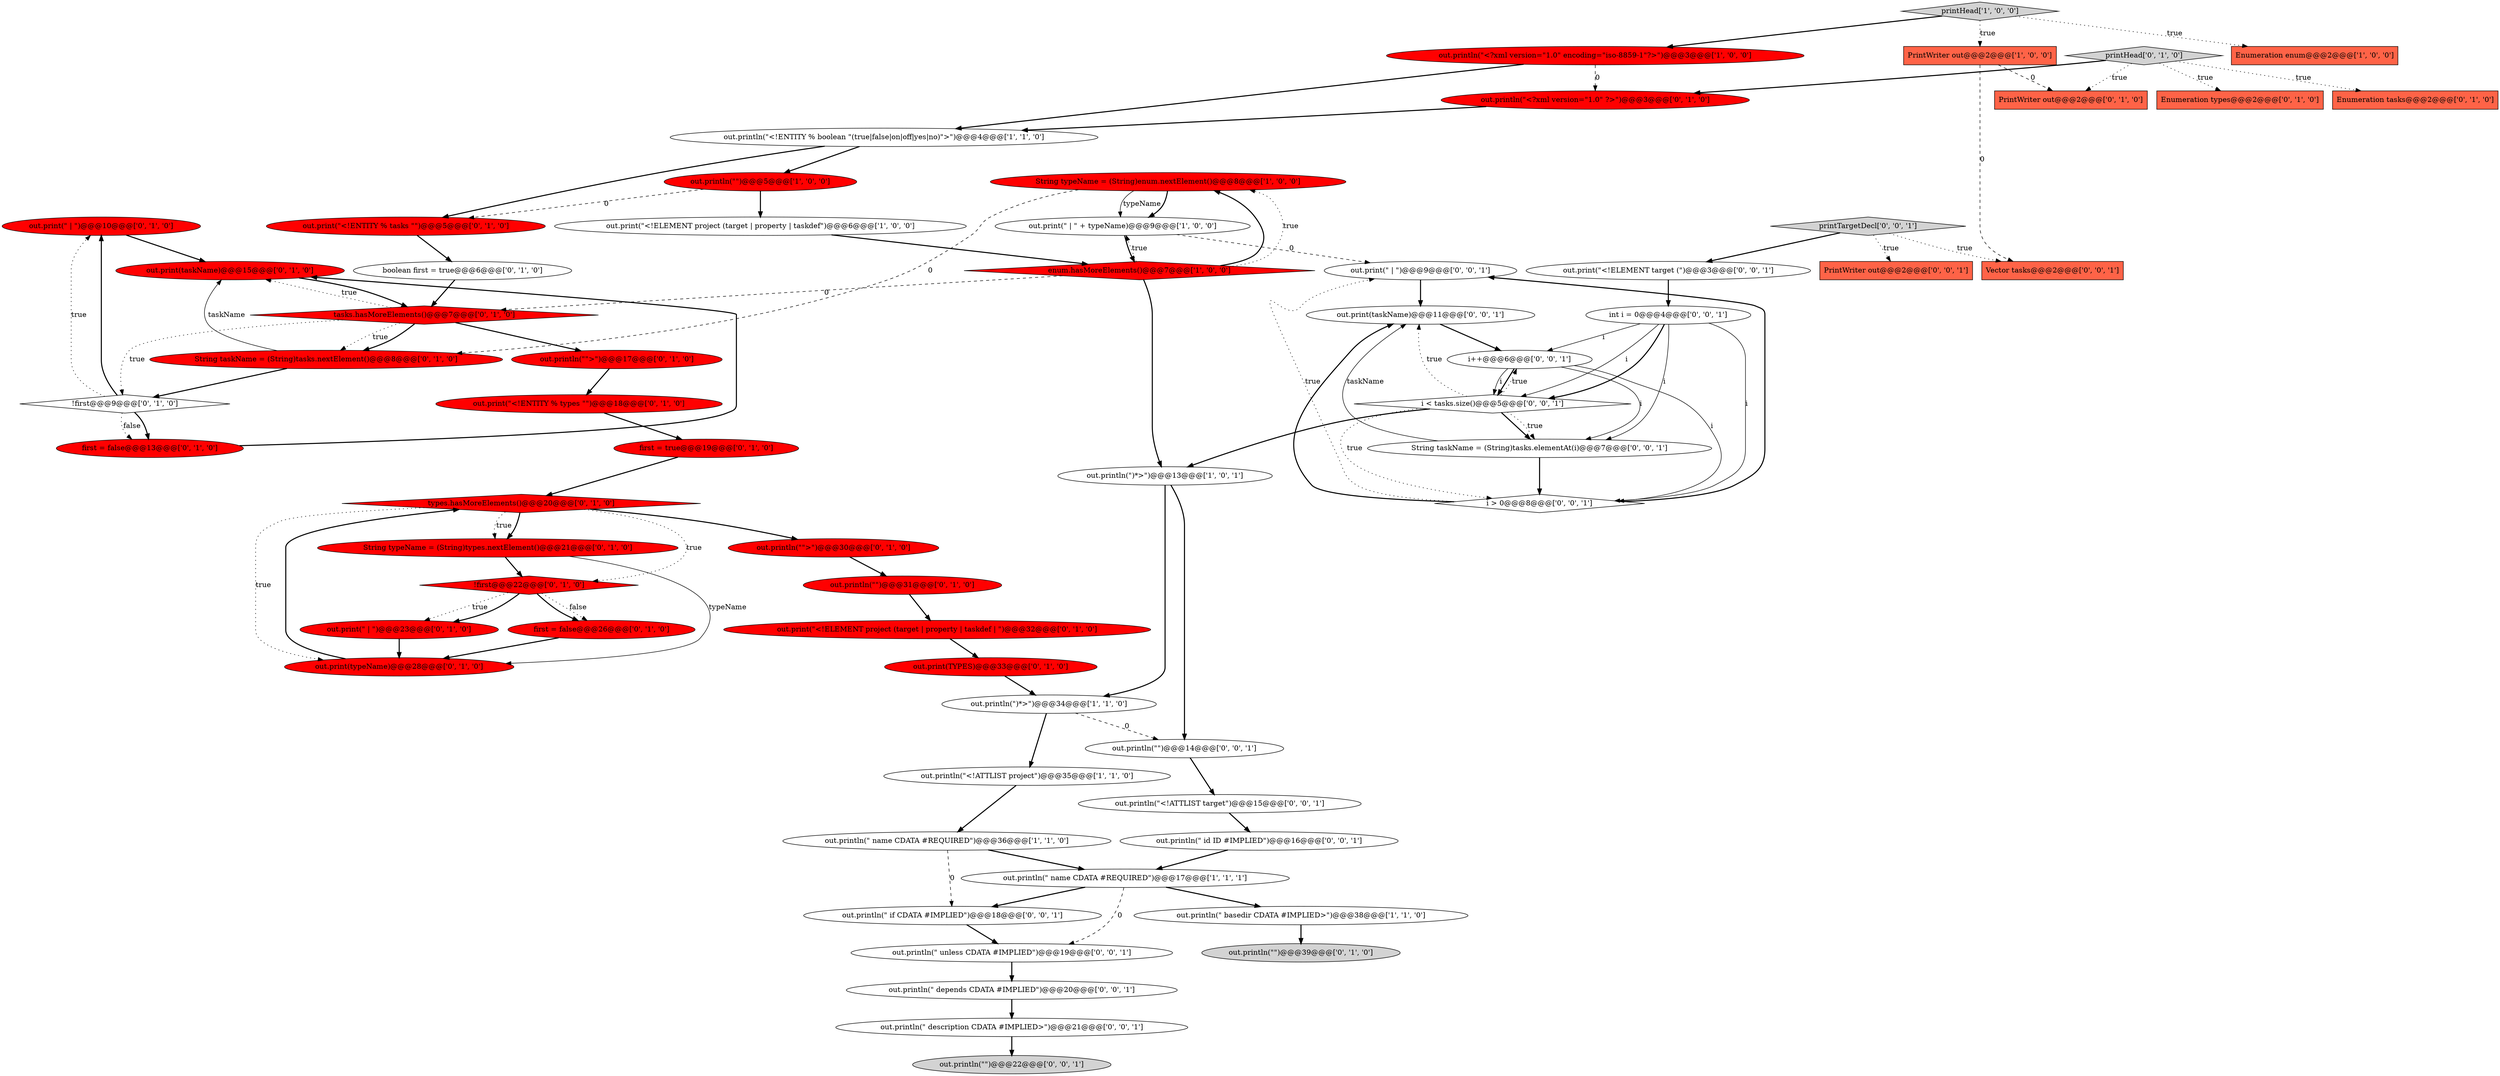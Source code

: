 digraph {
37 [style = filled, label = "out.print(\" | \")@@@10@@@['0', '1', '0']", fillcolor = red, shape = ellipse image = "AAA1AAABBB2BBB"];
5 [style = filled, label = "out.println(\" basedir CDATA #IMPLIED>\")@@@38@@@['1', '1', '0']", fillcolor = white, shape = ellipse image = "AAA0AAABBB1BBB"];
57 [style = filled, label = "out.println(\" unless CDATA #IMPLIED\")@@@19@@@['0', '0', '1']", fillcolor = white, shape = ellipse image = "AAA0AAABBB3BBB"];
38 [style = filled, label = "out.print(TYPES)@@@33@@@['0', '1', '0']", fillcolor = red, shape = ellipse image = "AAA1AAABBB2BBB"];
31 [style = filled, label = "Enumeration types@@@2@@@['0', '1', '0']", fillcolor = tomato, shape = box image = "AAA0AAABBB2BBB"];
11 [style = filled, label = "out.println(\"<!ENTITY % boolean \"(true|false|on|off|yes|no)\">\")@@@4@@@['1', '1', '0']", fillcolor = white, shape = ellipse image = "AAA0AAABBB1BBB"];
56 [style = filled, label = "PrintWriter out@@@2@@@['0', '0', '1']", fillcolor = tomato, shape = box image = "AAA0AAABBB3BBB"];
32 [style = filled, label = "out.print(\" | \")@@@23@@@['0', '1', '0']", fillcolor = red, shape = ellipse image = "AAA1AAABBB2BBB"];
9 [style = filled, label = "out.print(\"<!ELEMENT project (target | property | taskdef\")@@@6@@@['1', '0', '0']", fillcolor = white, shape = ellipse image = "AAA0AAABBB1BBB"];
10 [style = filled, label = "out.println(\"<?xml version=\"1.0\" encoding=\"iso-8859-1\"?>\")@@@3@@@['1', '0', '0']", fillcolor = red, shape = ellipse image = "AAA1AAABBB1BBB"];
15 [style = filled, label = "out.println(\" name CDATA #REQUIRED\")@@@36@@@['1', '1', '0']", fillcolor = white, shape = ellipse image = "AAA0AAABBB1BBB"];
53 [style = filled, label = "i < tasks.size()@@@5@@@['0', '0', '1']", fillcolor = white, shape = diamond image = "AAA0AAABBB3BBB"];
21 [style = filled, label = "out.print(taskName)@@@15@@@['0', '1', '0']", fillcolor = red, shape = ellipse image = "AAA1AAABBB2BBB"];
48 [style = filled, label = "out.print(\"<!ELEMENT target (\")@@@3@@@['0', '0', '1']", fillcolor = white, shape = ellipse image = "AAA0AAABBB3BBB"];
13 [style = filled, label = "out.print(\" | \" + typeName)@@@9@@@['1', '0', '0']", fillcolor = white, shape = ellipse image = "AAA0AAABBB1BBB"];
27 [style = filled, label = "String taskName = (String)tasks.nextElement()@@@8@@@['0', '1', '0']", fillcolor = red, shape = ellipse image = "AAA1AAABBB2BBB"];
1 [style = filled, label = "out.println(\"<!ATTLIST project\")@@@35@@@['1', '1', '0']", fillcolor = white, shape = ellipse image = "AAA0AAABBB1BBB"];
12 [style = filled, label = "enum.hasMoreElements()@@@7@@@['1', '0', '0']", fillcolor = red, shape = diamond image = "AAA1AAABBB1BBB"];
20 [style = filled, label = "Enumeration tasks@@@2@@@['0', '1', '0']", fillcolor = tomato, shape = box image = "AAA0AAABBB2BBB"];
47 [style = filled, label = "String taskName = (String)tasks.elementAt(i)@@@7@@@['0', '0', '1']", fillcolor = white, shape = ellipse image = "AAA0AAABBB3BBB"];
61 [style = filled, label = "int i = 0@@@4@@@['0', '0', '1']", fillcolor = white, shape = ellipse image = "AAA0AAABBB3BBB"];
43 [style = filled, label = "i++@@@6@@@['0', '0', '1']", fillcolor = white, shape = ellipse image = "AAA0AAABBB3BBB"];
41 [style = filled, label = "out.println(\"<?xml version=\"1.0\" ?>\")@@@3@@@['0', '1', '0']", fillcolor = red, shape = ellipse image = "AAA1AAABBB2BBB"];
39 [style = filled, label = "boolean first = true@@@6@@@['0', '1', '0']", fillcolor = white, shape = ellipse image = "AAA0AAABBB2BBB"];
59 [style = filled, label = "i > 0@@@8@@@['0', '0', '1']", fillcolor = white, shape = diamond image = "AAA0AAABBB3BBB"];
16 [style = filled, label = "!first@@@22@@@['0', '1', '0']", fillcolor = red, shape = diamond image = "AAA1AAABBB2BBB"];
7 [style = filled, label = "printHead['1', '0', '0']", fillcolor = lightgray, shape = diamond image = "AAA0AAABBB1BBB"];
34 [style = filled, label = "String typeName = (String)types.nextElement()@@@21@@@['0', '1', '0']", fillcolor = red, shape = ellipse image = "AAA1AAABBB2BBB"];
35 [style = filled, label = "out.println(\"\">\")@@@30@@@['0', '1', '0']", fillcolor = red, shape = ellipse image = "AAA1AAABBB2BBB"];
51 [style = filled, label = "printTargetDecl['0', '0', '1']", fillcolor = lightgray, shape = diamond image = "AAA0AAABBB3BBB"];
46 [style = filled, label = "out.println(\"<!ATTLIST target\")@@@15@@@['0', '0', '1']", fillcolor = white, shape = ellipse image = "AAA0AAABBB3BBB"];
55 [style = filled, label = "out.println(\" description CDATA #IMPLIED>\")@@@21@@@['0', '0', '1']", fillcolor = white, shape = ellipse image = "AAA0AAABBB3BBB"];
26 [style = filled, label = "types.hasMoreElements()@@@20@@@['0', '1', '0']", fillcolor = red, shape = diamond image = "AAA1AAABBB2BBB"];
60 [style = filled, label = "out.println(\" id ID #IMPLIED\")@@@16@@@['0', '0', '1']", fillcolor = white, shape = ellipse image = "AAA0AAABBB3BBB"];
3 [style = filled, label = "out.println(\"\")@@@5@@@['1', '0', '0']", fillcolor = red, shape = ellipse image = "AAA1AAABBB1BBB"];
19 [style = filled, label = "out.println(\"\")@@@39@@@['0', '1', '0']", fillcolor = lightgray, shape = ellipse image = "AAA0AAABBB2BBB"];
33 [style = filled, label = "tasks.hasMoreElements()@@@7@@@['0', '1', '0']", fillcolor = red, shape = diamond image = "AAA1AAABBB2BBB"];
49 [style = filled, label = "out.println(\" depends CDATA #IMPLIED\")@@@20@@@['0', '0', '1']", fillcolor = white, shape = ellipse image = "AAA0AAABBB3BBB"];
50 [style = filled, label = "out.print(taskName)@@@11@@@['0', '0', '1']", fillcolor = white, shape = ellipse image = "AAA0AAABBB3BBB"];
54 [style = filled, label = "out.println(\" if CDATA #IMPLIED\")@@@18@@@['0', '0', '1']", fillcolor = white, shape = ellipse image = "AAA0AAABBB3BBB"];
2 [style = filled, label = "Enumeration enum@@@2@@@['1', '0', '0']", fillcolor = tomato, shape = box image = "AAA0AAABBB1BBB"];
14 [style = filled, label = "out.println(\")*>\")@@@13@@@['1', '0', '1']", fillcolor = white, shape = ellipse image = "AAA0AAABBB1BBB"];
40 [style = filled, label = "out.println(\"\">\")@@@17@@@['0', '1', '0']", fillcolor = red, shape = ellipse image = "AAA1AAABBB2BBB"];
25 [style = filled, label = "!first@@@9@@@['0', '1', '0']", fillcolor = white, shape = diamond image = "AAA0AAABBB2BBB"];
28 [style = filled, label = "printHead['0', '1', '0']", fillcolor = lightgray, shape = diamond image = "AAA0AAABBB2BBB"];
18 [style = filled, label = "out.print(\"<!ELEMENT project (target | property | taskdef | \")@@@32@@@['0', '1', '0']", fillcolor = red, shape = ellipse image = "AAA1AAABBB2BBB"];
17 [style = filled, label = "first = true@@@19@@@['0', '1', '0']", fillcolor = red, shape = ellipse image = "AAA1AAABBB2BBB"];
24 [style = filled, label = "out.print(typeName)@@@28@@@['0', '1', '0']", fillcolor = red, shape = ellipse image = "AAA1AAABBB2BBB"];
58 [style = filled, label = "Vector tasks@@@2@@@['0', '0', '1']", fillcolor = tomato, shape = box image = "AAA0AAABBB3BBB"];
4 [style = filled, label = "out.println(\" name CDATA #REQUIRED\")@@@17@@@['1', '1', '1']", fillcolor = white, shape = ellipse image = "AAA0AAABBB1BBB"];
44 [style = filled, label = "out.print(\" | \")@@@9@@@['0', '0', '1']", fillcolor = white, shape = ellipse image = "AAA0AAABBB3BBB"];
6 [style = filled, label = "PrintWriter out@@@2@@@['1', '0', '0']", fillcolor = tomato, shape = box image = "AAA1AAABBB1BBB"];
36 [style = filled, label = "out.println(\"\")@@@31@@@['0', '1', '0']", fillcolor = red, shape = ellipse image = "AAA1AAABBB2BBB"];
42 [style = filled, label = "PrintWriter out@@@2@@@['0', '1', '0']", fillcolor = tomato, shape = box image = "AAA1AAABBB2BBB"];
23 [style = filled, label = "out.print(\"<!ENTITY % tasks \"\")@@@5@@@['0', '1', '0']", fillcolor = red, shape = ellipse image = "AAA1AAABBB2BBB"];
0 [style = filled, label = "out.println(\")*>\")@@@34@@@['1', '1', '0']", fillcolor = white, shape = ellipse image = "AAA0AAABBB1BBB"];
8 [style = filled, label = "String typeName = (String)enum.nextElement()@@@8@@@['1', '0', '0']", fillcolor = red, shape = ellipse image = "AAA1AAABBB1BBB"];
30 [style = filled, label = "first = false@@@13@@@['0', '1', '0']", fillcolor = red, shape = ellipse image = "AAA1AAABBB2BBB"];
45 [style = filled, label = "out.println(\"\")@@@14@@@['0', '0', '1']", fillcolor = white, shape = ellipse image = "AAA0AAABBB3BBB"];
22 [style = filled, label = "first = false@@@26@@@['0', '1', '0']", fillcolor = red, shape = ellipse image = "AAA1AAABBB2BBB"];
29 [style = filled, label = "out.print(\"<!ENTITY % types \"\")@@@18@@@['0', '1', '0']", fillcolor = red, shape = ellipse image = "AAA1AAABBB2BBB"];
52 [style = filled, label = "out.println(\"\")@@@22@@@['0', '0', '1']", fillcolor = lightgray, shape = ellipse image = "AAA0AAABBB3BBB"];
12->8 [style = dotted, label="true"];
25->30 [style = bold, label=""];
54->57 [style = bold, label=""];
26->34 [style = bold, label=""];
15->54 [style = dashed, label="0"];
53->47 [style = bold, label=""];
53->59 [style = dotted, label="true"];
48->61 [style = bold, label=""];
41->11 [style = bold, label=""];
51->58 [style = dotted, label="true"];
49->55 [style = bold, label=""];
10->41 [style = dashed, label="0"];
51->48 [style = bold, label=""];
53->47 [style = dotted, label="true"];
8->13 [style = solid, label="typeName"];
43->53 [style = bold, label=""];
26->24 [style = dotted, label="true"];
36->18 [style = bold, label=""];
26->35 [style = bold, label=""];
43->47 [style = solid, label="i"];
16->32 [style = dotted, label="true"];
26->16 [style = dotted, label="true"];
53->43 [style = dotted, label="true"];
33->27 [style = dotted, label="true"];
27->25 [style = bold, label=""];
10->11 [style = bold, label=""];
18->38 [style = bold, label=""];
7->6 [style = dotted, label="true"];
34->24 [style = solid, label="typeName"];
50->43 [style = bold, label=""];
59->44 [style = dotted, label="true"];
47->50 [style = solid, label="taskName"];
37->21 [style = bold, label=""];
44->50 [style = bold, label=""];
6->42 [style = dashed, label="0"];
16->32 [style = bold, label=""];
43->53 [style = solid, label="i"];
51->56 [style = dotted, label="true"];
33->27 [style = bold, label=""];
46->60 [style = bold, label=""];
13->44 [style = dashed, label="0"];
13->12 [style = bold, label=""];
25->37 [style = bold, label=""];
38->0 [style = bold, label=""];
12->14 [style = bold, label=""];
45->46 [style = bold, label=""];
59->44 [style = bold, label=""];
61->47 [style = solid, label="i"];
61->53 [style = solid, label="i"];
40->29 [style = bold, label=""];
4->57 [style = dashed, label="0"];
7->2 [style = dotted, label="true"];
59->50 [style = bold, label=""];
29->17 [style = bold, label=""];
12->33 [style = dashed, label="0"];
6->58 [style = dashed, label="0"];
28->20 [style = dotted, label="true"];
53->50 [style = dotted, label="true"];
47->59 [style = bold, label=""];
39->33 [style = bold, label=""];
28->41 [style = bold, label=""];
4->54 [style = bold, label=""];
3->9 [style = bold, label=""];
5->19 [style = bold, label=""];
53->14 [style = bold, label=""];
24->26 [style = bold, label=""];
33->25 [style = dotted, label="true"];
3->23 [style = dashed, label="0"];
30->21 [style = bold, label=""];
12->13 [style = dotted, label="true"];
33->21 [style = dotted, label="true"];
11->3 [style = bold, label=""];
12->8 [style = bold, label=""];
0->1 [style = bold, label=""];
34->16 [style = bold, label=""];
28->42 [style = dotted, label="true"];
23->39 [style = bold, label=""];
61->43 [style = solid, label="i"];
9->12 [style = bold, label=""];
55->52 [style = bold, label=""];
4->5 [style = bold, label=""];
8->13 [style = bold, label=""];
60->4 [style = bold, label=""];
0->45 [style = dashed, label="0"];
16->22 [style = dotted, label="false"];
25->37 [style = dotted, label="true"];
28->31 [style = dotted, label="true"];
17->26 [style = bold, label=""];
43->59 [style = solid, label="i"];
7->10 [style = bold, label=""];
61->59 [style = solid, label="i"];
26->34 [style = dotted, label="true"];
1->15 [style = bold, label=""];
21->33 [style = bold, label=""];
14->45 [style = bold, label=""];
16->22 [style = bold, label=""];
61->53 [style = bold, label=""];
33->40 [style = bold, label=""];
14->0 [style = bold, label=""];
27->21 [style = solid, label="taskName"];
15->4 [style = bold, label=""];
8->27 [style = dashed, label="0"];
57->49 [style = bold, label=""];
22->24 [style = bold, label=""];
35->36 [style = bold, label=""];
32->24 [style = bold, label=""];
11->23 [style = bold, label=""];
25->30 [style = dotted, label="false"];
}
